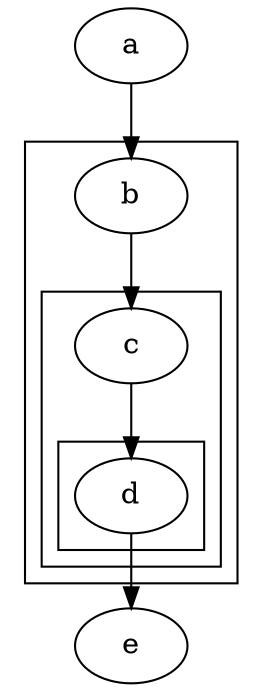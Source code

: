 digraph MyGraph {
  subgraph cluster_a {
    subgraph cluster_b {
      subgraph cluster_c {
        d
      }
      c -> d
    }
    b -> c
  }
  a -> b
  d -> e
}